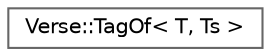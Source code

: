 digraph "Graphical Class Hierarchy"
{
 // INTERACTIVE_SVG=YES
 // LATEX_PDF_SIZE
  bgcolor="transparent";
  edge [fontname=Helvetica,fontsize=10,labelfontname=Helvetica,labelfontsize=10];
  node [fontname=Helvetica,fontsize=10,shape=box,height=0.2,width=0.4];
  rankdir="LR";
  Node0 [id="Node000000",label="Verse::TagOf\< T, Ts \>",height=0.2,width=0.4,color="grey40", fillcolor="white", style="filled",URL="$d6/d2e/structVerse_1_1TagOf.html",tooltip=" "];
}
